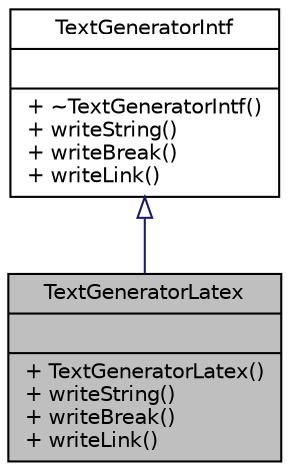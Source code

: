 digraph "TextGeneratorLatex"
{
 // LATEX_PDF_SIZE
  edge [fontname="Helvetica",fontsize="10",labelfontname="Helvetica",labelfontsize="10"];
  node [fontname="Helvetica",fontsize="10",shape=record];
  Node1 [label="{TextGeneratorLatex\n||+ TextGeneratorLatex()\l+ writeString()\l+ writeBreak()\l+ writeLink()\l}",height=0.2,width=0.4,color="black", fillcolor="grey75", style="filled", fontcolor="black",tooltip=" "];
  Node2 -> Node1 [dir="back",color="midnightblue",fontsize="10",style="solid",arrowtail="onormal",fontname="Helvetica"];
  Node2 [label="{TextGeneratorIntf\n||+ ~TextGeneratorIntf()\l+ writeString()\l+ writeBreak()\l+ writeLink()\l}",height=0.2,width=0.4,color="black", fillcolor="white", style="filled",URL="$classTextGeneratorIntf.html",tooltip=" "];
}
